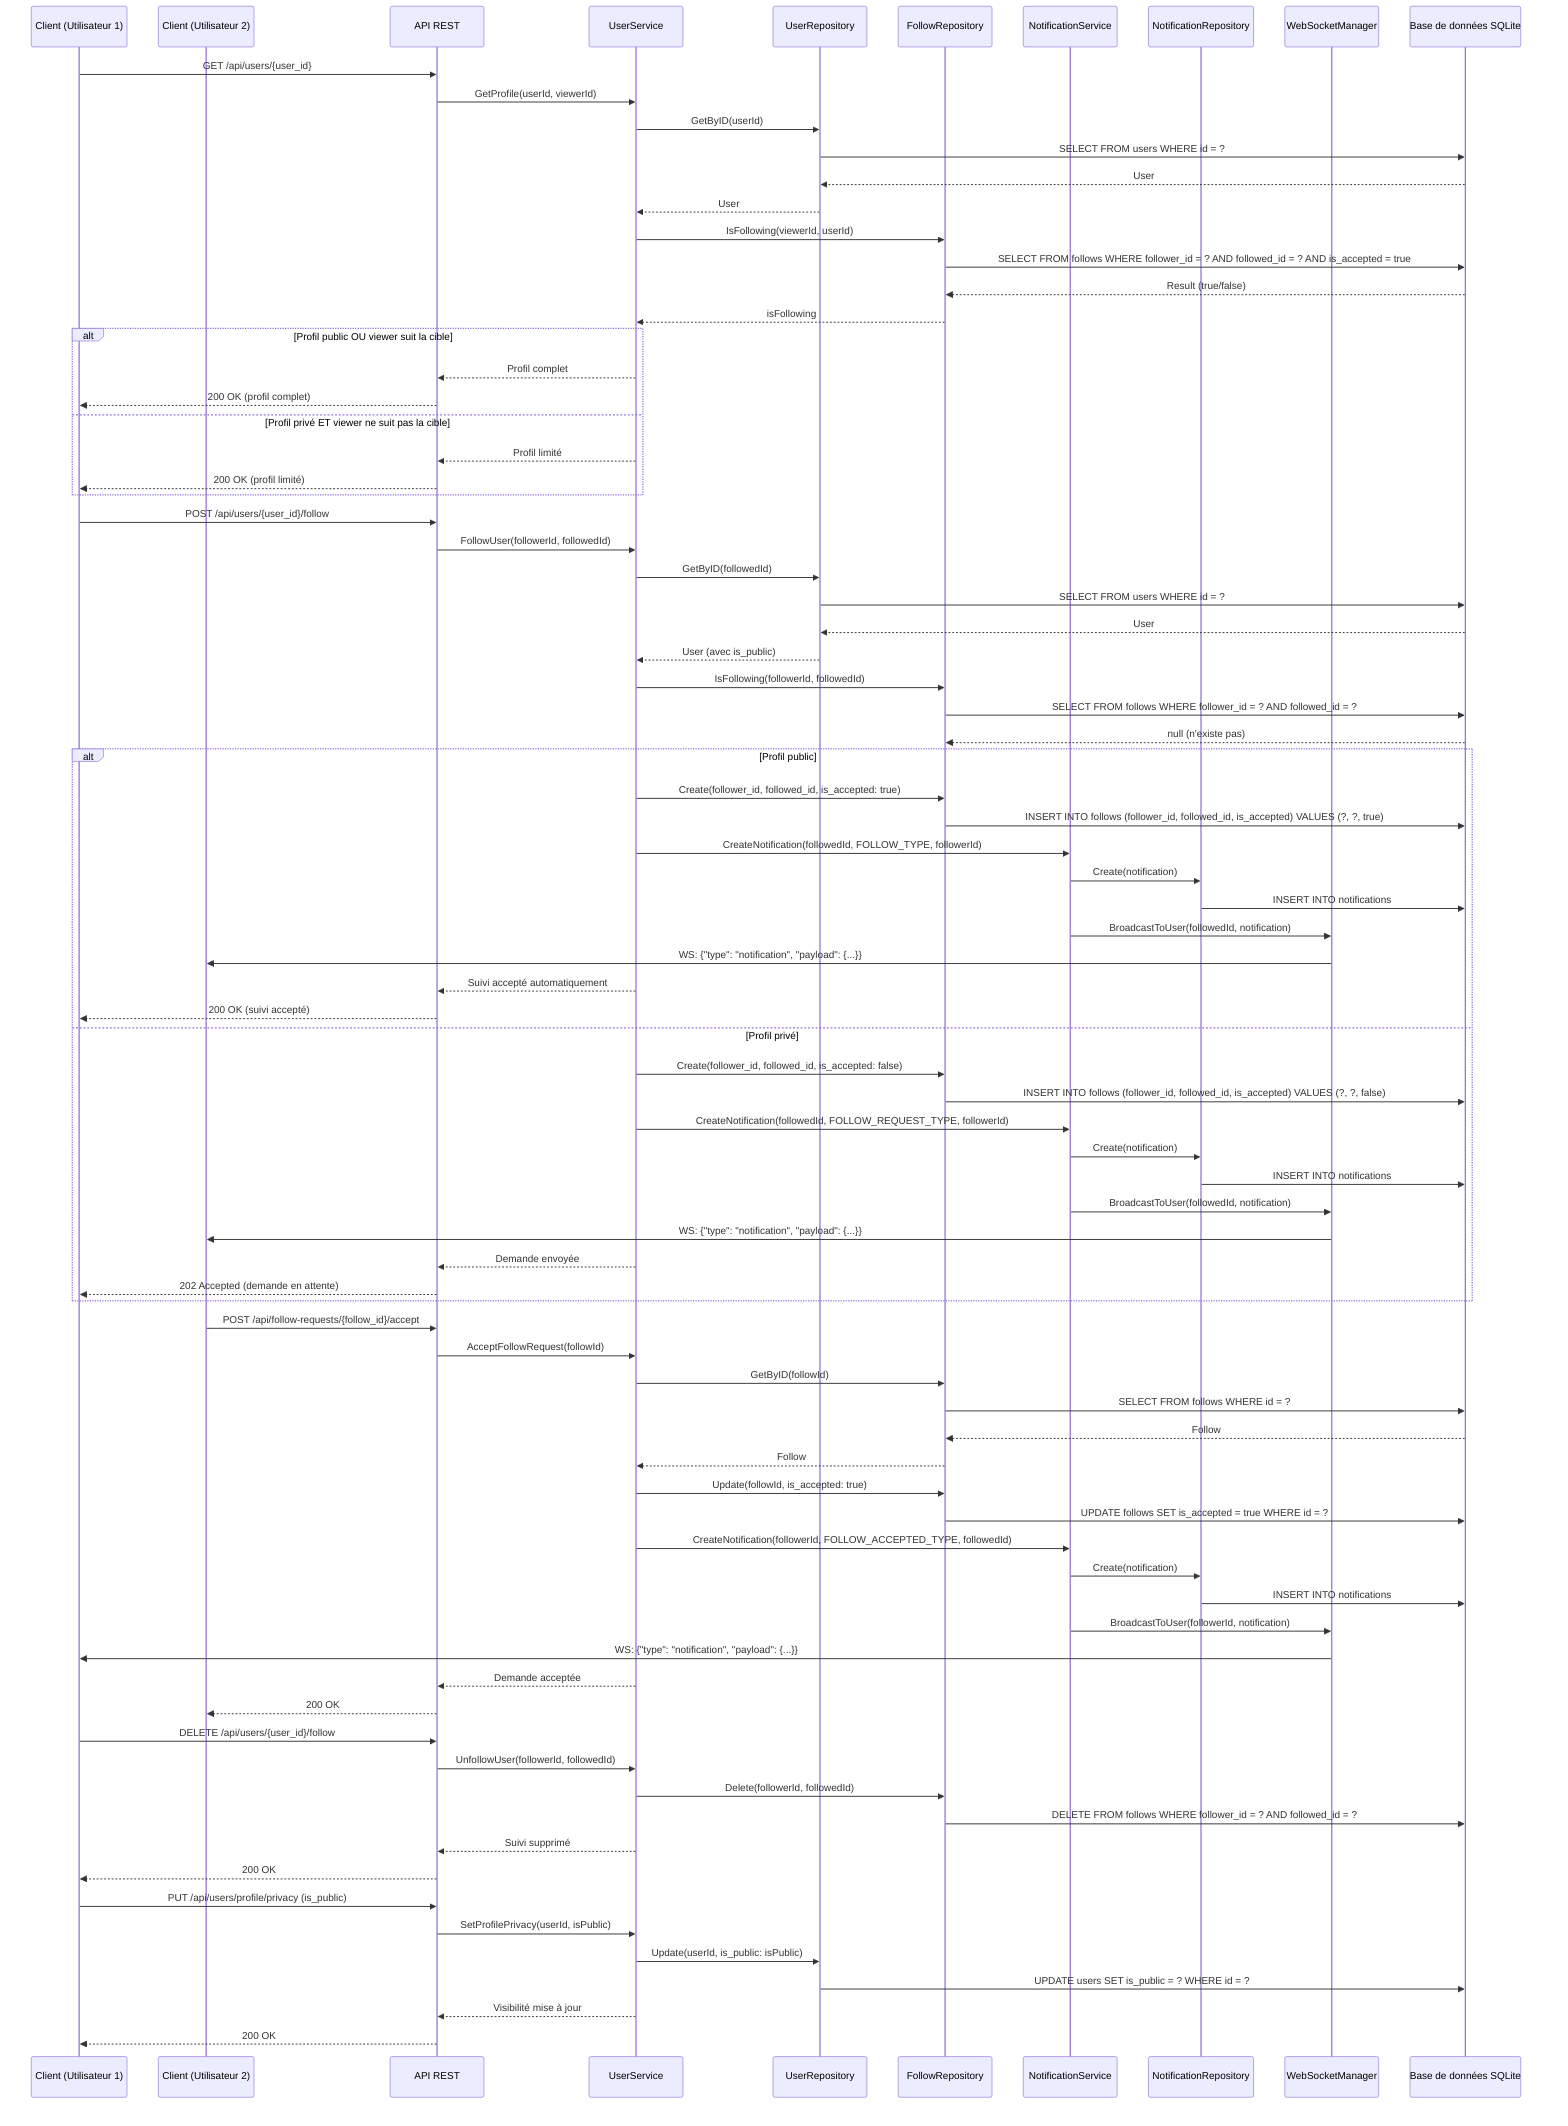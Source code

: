 sequenceDiagram
    participant Client1 as Client (Utilisateur 1)
    participant Client2 as Client (Utilisateur 2)
    participant API as API REST
    participant US as UserService
    participant UR as UserRepository
    participant FR as FollowRepository
    participant NS as NotificationService
    participant NR as NotificationRepository
    participant WSM as WebSocketManager
    participant DB as Base de données SQLite

    %% Phase 1: Consulter un profil
    Client1->>API: GET /api/users/{user_id}
    API->>US: GetProfile(userId, viewerId)
    US->>UR: GetByID(userId)
    UR->>DB: SELECT FROM users WHERE id = ?
    DB-->>UR: User
    UR-->>US: User
    US->>FR: IsFollowing(viewerId, userId)
    FR->>DB: SELECT FROM follows WHERE follower_id = ? AND followed_id = ? AND is_accepted = true
    DB-->>FR: Result (true/false)
    FR-->>US: isFollowing
    
    alt Profil public OU viewer suit la cible
        US-->>API: Profil complet
        API-->>Client1: 200 OK (profil complet)
    else Profil privé ET viewer ne suit pas la cible
        US-->>API: Profil limité
        API-->>Client1: 200 OK (profil limité)
    end

    %% Phase 2: Demande de suivi (pour un profil privé)
    Client1->>API: POST /api/users/{user_id}/follow
    API->>US: FollowUser(followerId, followedId)
    US->>UR: GetByID(followedId)
    UR->>DB: SELECT FROM users WHERE id = ?
    DB-->>UR: User
    UR-->>US: User (avec is_public)
    US->>FR: IsFollowing(followerId, followedId)
    FR->>DB: SELECT FROM follows WHERE follower_id = ? AND followed_id = ?
    DB-->>FR: null (n'existe pas)
    
    alt Profil public
        US->>FR: Create(follower_id, followed_id, is_accepted: true)
        FR->>DB: INSERT INTO follows (follower_id, followed_id, is_accepted) VALUES (?, ?, true)
        US->>NS: CreateNotification(followedId, FOLLOW_TYPE, followerId)
        NS->>NR: Create(notification)
        NR->>DB: INSERT INTO notifications
        NS->>WSM: BroadcastToUser(followedId, notification)
        WSM->>Client2: WS: {"type": "notification", "payload": {...}}
        US-->>API: Suivi accepté automatiquement
        API-->>Client1: 200 OK (suivi accepté)
    else Profil privé
        US->>FR: Create(follower_id, followed_id, is_accepted: false)
        FR->>DB: INSERT INTO follows (follower_id, followed_id, is_accepted) VALUES (?, ?, false)
        US->>NS: CreateNotification(followedId, FOLLOW_REQUEST_TYPE, followerId)
        NS->>NR: Create(notification)
        NR->>DB: INSERT INTO notifications
        NS->>WSM: BroadcastToUser(followedId, notification)
        WSM->>Client2: WS: {"type": "notification", "payload": {...}}
        US-->>API: Demande envoyée
        API-->>Client1: 202 Accepted (demande en attente)
    end

    %% Phase 3: Acceptation d'une demande de suivi
    Client2->>API: POST /api/follow-requests/{follow_id}/accept
    API->>US: AcceptFollowRequest(followId)
    US->>FR: GetByID(followId)
    FR->>DB: SELECT FROM follows WHERE id = ?
    DB-->>FR: Follow
    FR-->>US: Follow
    US->>FR: Update(followId, is_accepted: true)
    FR->>DB: UPDATE follows SET is_accepted = true WHERE id = ?
    US->>NS: CreateNotification(followerId, FOLLOW_ACCEPTED_TYPE, followedId)
    NS->>NR: Create(notification)
    NR->>DB: INSERT INTO notifications
    NS->>WSM: BroadcastToUser(followerId, notification)
    WSM->>Client1: WS: {"type": "notification", "payload": {...}}
    US-->>API: Demande acceptée
    API-->>Client2: 200 OK

    %% Phase 4: Arrêter de suivre un utilisateur
    Client1->>API: DELETE /api/users/{user_id}/follow
    API->>US: UnfollowUser(followerId, followedId)
    US->>FR: Delete(followerId, followedId)
    FR->>DB: DELETE FROM follows WHERE follower_id = ? AND followed_id = ?
    US-->>API: Suivi supprimé
    API-->>Client1: 200 OK

    %% Phase 5: Basculer visibilité du profil
    Client1->>API: PUT /api/users/profile/privacy (is_public)
    API->>US: SetProfilePrivacy(userId, isPublic)
    US->>UR: Update(userId, is_public: isPublic)
    UR->>DB: UPDATE users SET is_public = ? WHERE id = ?
    US-->>API: Visibilité mise à jour
    API-->>Client1: 200 OK
